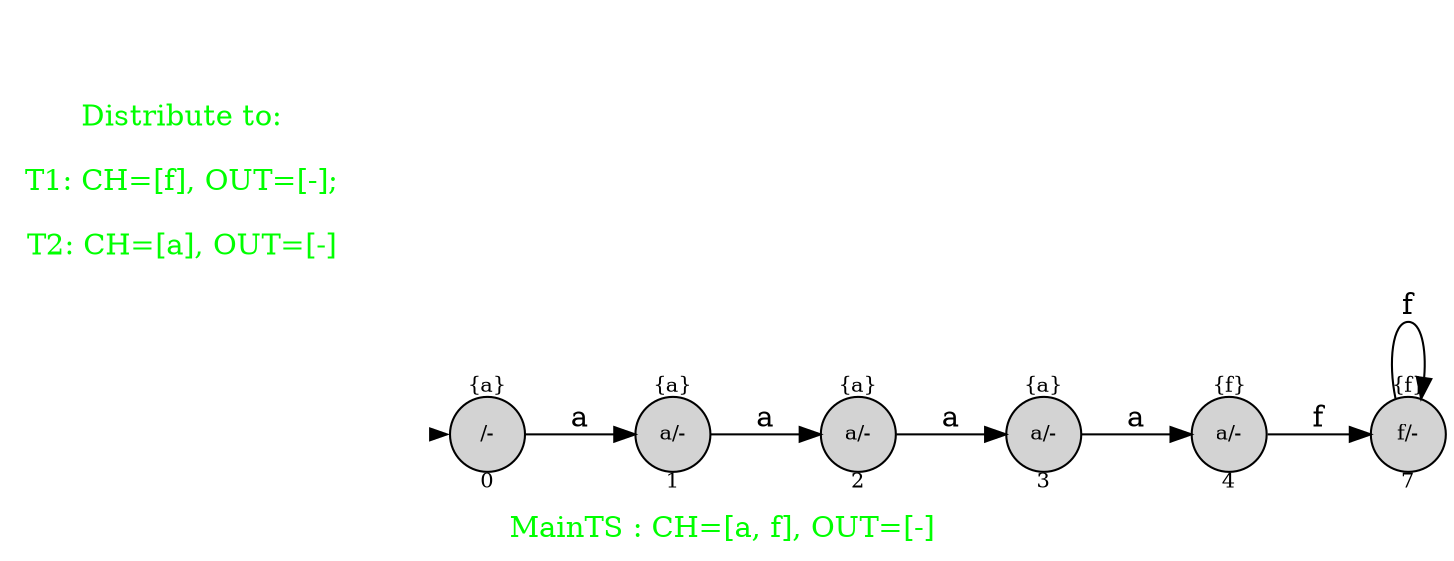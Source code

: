 digraph G {
graph [fontcolor="green",fontsize=14,rankdir=LR,ranksep=0.6,nodesep=0.5,label="
MainTS : CH=[a, f], OUT=[-] "];

node[shape=circle, style=filled, fixedsize=true, fontsize=10];

init [shape=point,style=invis];
spec [fontcolor="green",fontsize=14,peripheries=0,shape=square,fixedsize=false,style="",label="Distribute to:

T1: CH=[f], OUT=[-];

T2: CH=[a], OUT=[-]"];
	4[label="{f}

a/-

4"];

	2[label="{a}

a/-

2"];

	0[label="{a}

/-

0"];

	3[label="{a}

a/-

3"];

	7[label="{f}

f/-

7"];

	1[label="{a}

a/-

1"];

	 init -> 0[penwidth=0,tooltip="initial state"];

	3 -> 4[label="a"];

	4 -> 7[label="f"];

	7 -> 7[label="f"];

	0 -> 1[label="a"];

	1 -> 2[label="a"];

	2 -> 3[label="a"];


}
